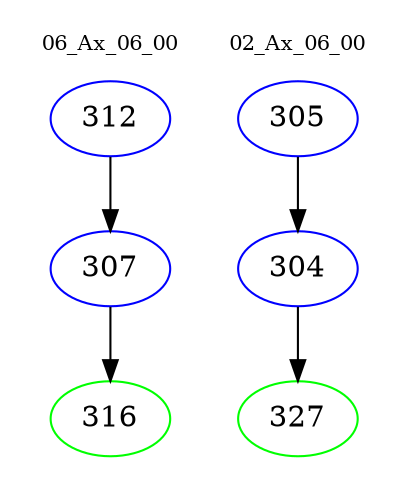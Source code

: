 digraph{
subgraph cluster_0 {
color = white
label = "06_Ax_06_00";
fontsize=10;
T0_312 [label="312", color="blue"]
T0_312 -> T0_307 [color="black"]
T0_307 [label="307", color="blue"]
T0_307 -> T0_316 [color="black"]
T0_316 [label="316", color="green"]
}
subgraph cluster_1 {
color = white
label = "02_Ax_06_00";
fontsize=10;
T1_305 [label="305", color="blue"]
T1_305 -> T1_304 [color="black"]
T1_304 [label="304", color="blue"]
T1_304 -> T1_327 [color="black"]
T1_327 [label="327", color="green"]
}
}
